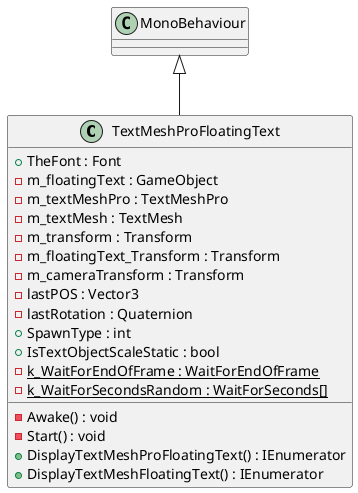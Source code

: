 @startuml
class TextMeshProFloatingText {
    + TheFont : Font
    - m_floatingText : GameObject
    - m_textMeshPro : TextMeshPro
    - m_textMesh : TextMesh
    - m_transform : Transform
    - m_floatingText_Transform : Transform
    - m_cameraTransform : Transform
    - lastPOS : Vector3
    - lastRotation : Quaternion
    + SpawnType : int
    + IsTextObjectScaleStatic : bool
    {static} - k_WaitForEndOfFrame : WaitForEndOfFrame
    {static} - k_WaitForSecondsRandom : WaitForSeconds[]
    - Awake() : void
    - Start() : void
    + DisplayTextMeshProFloatingText() : IEnumerator
    + DisplayTextMeshFloatingText() : IEnumerator
}
MonoBehaviour <|-- TextMeshProFloatingText
@enduml
